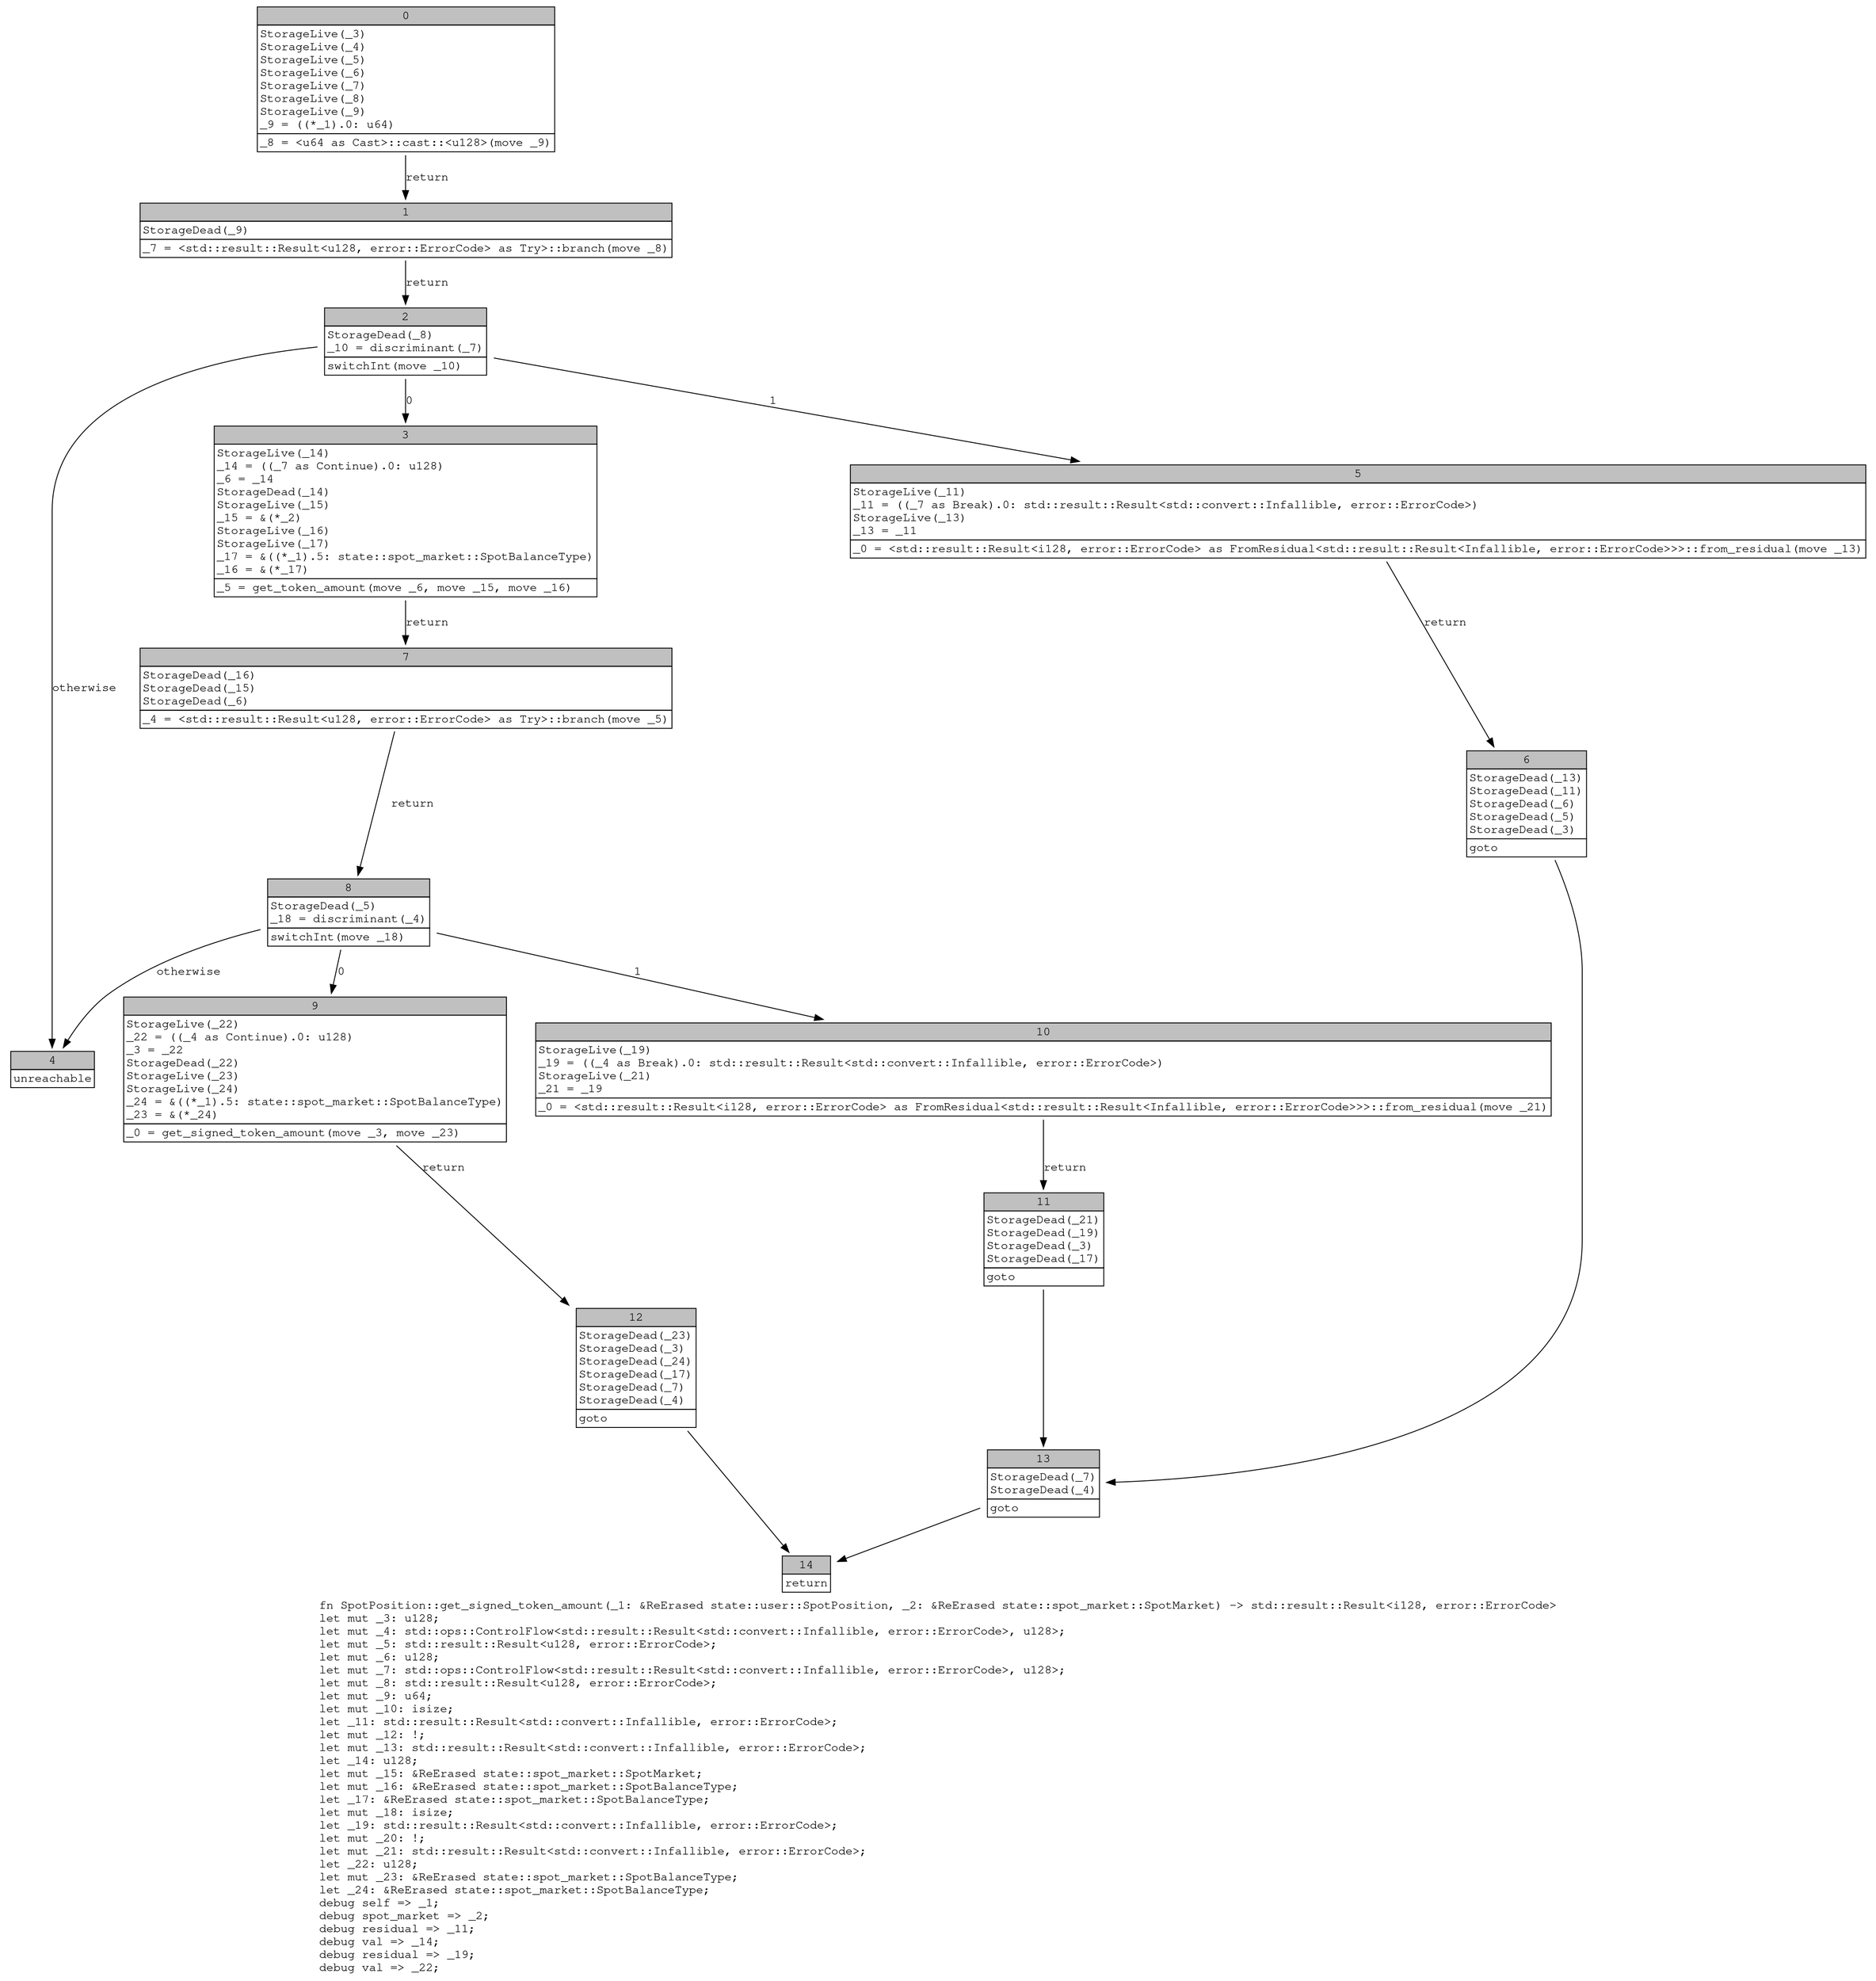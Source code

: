 digraph Mir_0_4346 {
    graph [fontname="Courier, monospace"];
    node [fontname="Courier, monospace"];
    edge [fontname="Courier, monospace"];
    label=<fn SpotPosition::get_signed_token_amount(_1: &amp;ReErased state::user::SpotPosition, _2: &amp;ReErased state::spot_market::SpotMarket) -&gt; std::result::Result&lt;i128, error::ErrorCode&gt;<br align="left"/>let mut _3: u128;<br align="left"/>let mut _4: std::ops::ControlFlow&lt;std::result::Result&lt;std::convert::Infallible, error::ErrorCode&gt;, u128&gt;;<br align="left"/>let mut _5: std::result::Result&lt;u128, error::ErrorCode&gt;;<br align="left"/>let mut _6: u128;<br align="left"/>let mut _7: std::ops::ControlFlow&lt;std::result::Result&lt;std::convert::Infallible, error::ErrorCode&gt;, u128&gt;;<br align="left"/>let mut _8: std::result::Result&lt;u128, error::ErrorCode&gt;;<br align="left"/>let mut _9: u64;<br align="left"/>let mut _10: isize;<br align="left"/>let _11: std::result::Result&lt;std::convert::Infallible, error::ErrorCode&gt;;<br align="left"/>let mut _12: !;<br align="left"/>let mut _13: std::result::Result&lt;std::convert::Infallible, error::ErrorCode&gt;;<br align="left"/>let _14: u128;<br align="left"/>let mut _15: &amp;ReErased state::spot_market::SpotMarket;<br align="left"/>let mut _16: &amp;ReErased state::spot_market::SpotBalanceType;<br align="left"/>let _17: &amp;ReErased state::spot_market::SpotBalanceType;<br align="left"/>let mut _18: isize;<br align="left"/>let _19: std::result::Result&lt;std::convert::Infallible, error::ErrorCode&gt;;<br align="left"/>let mut _20: !;<br align="left"/>let mut _21: std::result::Result&lt;std::convert::Infallible, error::ErrorCode&gt;;<br align="left"/>let _22: u128;<br align="left"/>let mut _23: &amp;ReErased state::spot_market::SpotBalanceType;<br align="left"/>let _24: &amp;ReErased state::spot_market::SpotBalanceType;<br align="left"/>debug self =&gt; _1;<br align="left"/>debug spot_market =&gt; _2;<br align="left"/>debug residual =&gt; _11;<br align="left"/>debug val =&gt; _14;<br align="left"/>debug residual =&gt; _19;<br align="left"/>debug val =&gt; _22;<br align="left"/>>;
    bb0__0_4346 [shape="none", label=<<table border="0" cellborder="1" cellspacing="0"><tr><td bgcolor="gray" align="center" colspan="1">0</td></tr><tr><td align="left" balign="left">StorageLive(_3)<br/>StorageLive(_4)<br/>StorageLive(_5)<br/>StorageLive(_6)<br/>StorageLive(_7)<br/>StorageLive(_8)<br/>StorageLive(_9)<br/>_9 = ((*_1).0: u64)<br/></td></tr><tr><td align="left">_8 = &lt;u64 as Cast&gt;::cast::&lt;u128&gt;(move _9)</td></tr></table>>];
    bb1__0_4346 [shape="none", label=<<table border="0" cellborder="1" cellspacing="0"><tr><td bgcolor="gray" align="center" colspan="1">1</td></tr><tr><td align="left" balign="left">StorageDead(_9)<br/></td></tr><tr><td align="left">_7 = &lt;std::result::Result&lt;u128, error::ErrorCode&gt; as Try&gt;::branch(move _8)</td></tr></table>>];
    bb2__0_4346 [shape="none", label=<<table border="0" cellborder="1" cellspacing="0"><tr><td bgcolor="gray" align="center" colspan="1">2</td></tr><tr><td align="left" balign="left">StorageDead(_8)<br/>_10 = discriminant(_7)<br/></td></tr><tr><td align="left">switchInt(move _10)</td></tr></table>>];
    bb3__0_4346 [shape="none", label=<<table border="0" cellborder="1" cellspacing="0"><tr><td bgcolor="gray" align="center" colspan="1">3</td></tr><tr><td align="left" balign="left">StorageLive(_14)<br/>_14 = ((_7 as Continue).0: u128)<br/>_6 = _14<br/>StorageDead(_14)<br/>StorageLive(_15)<br/>_15 = &amp;(*_2)<br/>StorageLive(_16)<br/>StorageLive(_17)<br/>_17 = &amp;((*_1).5: state::spot_market::SpotBalanceType)<br/>_16 = &amp;(*_17)<br/></td></tr><tr><td align="left">_5 = get_token_amount(move _6, move _15, move _16)</td></tr></table>>];
    bb4__0_4346 [shape="none", label=<<table border="0" cellborder="1" cellspacing="0"><tr><td bgcolor="gray" align="center" colspan="1">4</td></tr><tr><td align="left">unreachable</td></tr></table>>];
    bb5__0_4346 [shape="none", label=<<table border="0" cellborder="1" cellspacing="0"><tr><td bgcolor="gray" align="center" colspan="1">5</td></tr><tr><td align="left" balign="left">StorageLive(_11)<br/>_11 = ((_7 as Break).0: std::result::Result&lt;std::convert::Infallible, error::ErrorCode&gt;)<br/>StorageLive(_13)<br/>_13 = _11<br/></td></tr><tr><td align="left">_0 = &lt;std::result::Result&lt;i128, error::ErrorCode&gt; as FromResidual&lt;std::result::Result&lt;Infallible, error::ErrorCode&gt;&gt;&gt;::from_residual(move _13)</td></tr></table>>];
    bb6__0_4346 [shape="none", label=<<table border="0" cellborder="1" cellspacing="0"><tr><td bgcolor="gray" align="center" colspan="1">6</td></tr><tr><td align="left" balign="left">StorageDead(_13)<br/>StorageDead(_11)<br/>StorageDead(_6)<br/>StorageDead(_5)<br/>StorageDead(_3)<br/></td></tr><tr><td align="left">goto</td></tr></table>>];
    bb7__0_4346 [shape="none", label=<<table border="0" cellborder="1" cellspacing="0"><tr><td bgcolor="gray" align="center" colspan="1">7</td></tr><tr><td align="left" balign="left">StorageDead(_16)<br/>StorageDead(_15)<br/>StorageDead(_6)<br/></td></tr><tr><td align="left">_4 = &lt;std::result::Result&lt;u128, error::ErrorCode&gt; as Try&gt;::branch(move _5)</td></tr></table>>];
    bb8__0_4346 [shape="none", label=<<table border="0" cellborder="1" cellspacing="0"><tr><td bgcolor="gray" align="center" colspan="1">8</td></tr><tr><td align="left" balign="left">StorageDead(_5)<br/>_18 = discriminant(_4)<br/></td></tr><tr><td align="left">switchInt(move _18)</td></tr></table>>];
    bb9__0_4346 [shape="none", label=<<table border="0" cellborder="1" cellspacing="0"><tr><td bgcolor="gray" align="center" colspan="1">9</td></tr><tr><td align="left" balign="left">StorageLive(_22)<br/>_22 = ((_4 as Continue).0: u128)<br/>_3 = _22<br/>StorageDead(_22)<br/>StorageLive(_23)<br/>StorageLive(_24)<br/>_24 = &amp;((*_1).5: state::spot_market::SpotBalanceType)<br/>_23 = &amp;(*_24)<br/></td></tr><tr><td align="left">_0 = get_signed_token_amount(move _3, move _23)</td></tr></table>>];
    bb10__0_4346 [shape="none", label=<<table border="0" cellborder="1" cellspacing="0"><tr><td bgcolor="gray" align="center" colspan="1">10</td></tr><tr><td align="left" balign="left">StorageLive(_19)<br/>_19 = ((_4 as Break).0: std::result::Result&lt;std::convert::Infallible, error::ErrorCode&gt;)<br/>StorageLive(_21)<br/>_21 = _19<br/></td></tr><tr><td align="left">_0 = &lt;std::result::Result&lt;i128, error::ErrorCode&gt; as FromResidual&lt;std::result::Result&lt;Infallible, error::ErrorCode&gt;&gt;&gt;::from_residual(move _21)</td></tr></table>>];
    bb11__0_4346 [shape="none", label=<<table border="0" cellborder="1" cellspacing="0"><tr><td bgcolor="gray" align="center" colspan="1">11</td></tr><tr><td align="left" balign="left">StorageDead(_21)<br/>StorageDead(_19)<br/>StorageDead(_3)<br/>StorageDead(_17)<br/></td></tr><tr><td align="left">goto</td></tr></table>>];
    bb12__0_4346 [shape="none", label=<<table border="0" cellborder="1" cellspacing="0"><tr><td bgcolor="gray" align="center" colspan="1">12</td></tr><tr><td align="left" balign="left">StorageDead(_23)<br/>StorageDead(_3)<br/>StorageDead(_24)<br/>StorageDead(_17)<br/>StorageDead(_7)<br/>StorageDead(_4)<br/></td></tr><tr><td align="left">goto</td></tr></table>>];
    bb13__0_4346 [shape="none", label=<<table border="0" cellborder="1" cellspacing="0"><tr><td bgcolor="gray" align="center" colspan="1">13</td></tr><tr><td align="left" balign="left">StorageDead(_7)<br/>StorageDead(_4)<br/></td></tr><tr><td align="left">goto</td></tr></table>>];
    bb14__0_4346 [shape="none", label=<<table border="0" cellborder="1" cellspacing="0"><tr><td bgcolor="gray" align="center" colspan="1">14</td></tr><tr><td align="left">return</td></tr></table>>];
    bb0__0_4346 -> bb1__0_4346 [label="return"];
    bb1__0_4346 -> bb2__0_4346 [label="return"];
    bb2__0_4346 -> bb3__0_4346 [label="0"];
    bb2__0_4346 -> bb5__0_4346 [label="1"];
    bb2__0_4346 -> bb4__0_4346 [label="otherwise"];
    bb3__0_4346 -> bb7__0_4346 [label="return"];
    bb5__0_4346 -> bb6__0_4346 [label="return"];
    bb6__0_4346 -> bb13__0_4346 [label=""];
    bb7__0_4346 -> bb8__0_4346 [label="return"];
    bb8__0_4346 -> bb9__0_4346 [label="0"];
    bb8__0_4346 -> bb10__0_4346 [label="1"];
    bb8__0_4346 -> bb4__0_4346 [label="otherwise"];
    bb9__0_4346 -> bb12__0_4346 [label="return"];
    bb10__0_4346 -> bb11__0_4346 [label="return"];
    bb11__0_4346 -> bb13__0_4346 [label=""];
    bb12__0_4346 -> bb14__0_4346 [label=""];
    bb13__0_4346 -> bb14__0_4346 [label=""];
}
